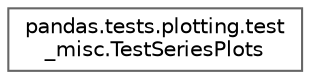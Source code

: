 digraph "Graphical Class Hierarchy"
{
 // LATEX_PDF_SIZE
  bgcolor="transparent";
  edge [fontname=Helvetica,fontsize=10,labelfontname=Helvetica,labelfontsize=10];
  node [fontname=Helvetica,fontsize=10,shape=box,height=0.2,width=0.4];
  rankdir="LR";
  Node0 [id="Node000000",label="pandas.tests.plotting.test\l_misc.TestSeriesPlots",height=0.2,width=0.4,color="grey40", fillcolor="white", style="filled",URL="$d4/d9a/classpandas_1_1tests_1_1plotting_1_1test__misc_1_1TestSeriesPlots.html",tooltip=" "];
}
